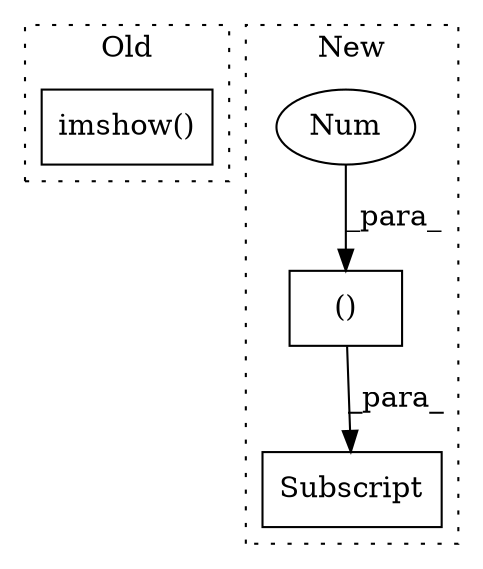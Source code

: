 digraph G {
subgraph cluster0 {
1 [label="imshow()" a="75" s="4556,4581" l="11,1" shape="box"];
label = "Old";
style="dotted";
}
subgraph cluster1 {
2 [label="()" a="54" s="4752" l="3" shape="box"];
3 [label="Num" a="76" s="4754" l="1" shape="ellipse"];
4 [label="Subscript" a="63" s="4742,0" l="14,0" shape="box"];
label = "New";
style="dotted";
}
2 -> 4 [label="_para_"];
3 -> 2 [label="_para_"];
}